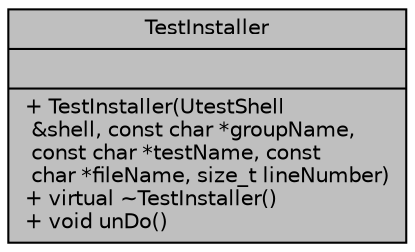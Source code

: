 digraph "TestInstaller"
{
 // LATEX_PDF_SIZE
  edge [fontname="Helvetica",fontsize="10",labelfontname="Helvetica",labelfontsize="10"];
  node [fontname="Helvetica",fontsize="10",shape=record];
  Node1 [label="{TestInstaller\n||+  TestInstaller(UtestShell\l &shell, const char *groupName,\l const char *testName, const\l char *fileName, size_t lineNumber)\l+ virtual ~TestInstaller()\l+ void unDo()\l}",height=0.2,width=0.4,color="black", fillcolor="grey75", style="filled", fontcolor="black",tooltip=" "];
}
